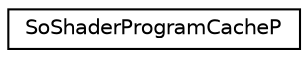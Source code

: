 digraph "Graphical Class Hierarchy"
{
 // LATEX_PDF_SIZE
  edge [fontname="Helvetica",fontsize="10",labelfontname="Helvetica",labelfontsize="10"];
  node [fontname="Helvetica",fontsize="10",shape=record];
  rankdir="LR";
  Node0 [label="SoShaderProgramCacheP",height=0.2,width=0.4,color="black", fillcolor="white", style="filled",URL="$classSoShaderProgramCacheP.html",tooltip=" "];
}
